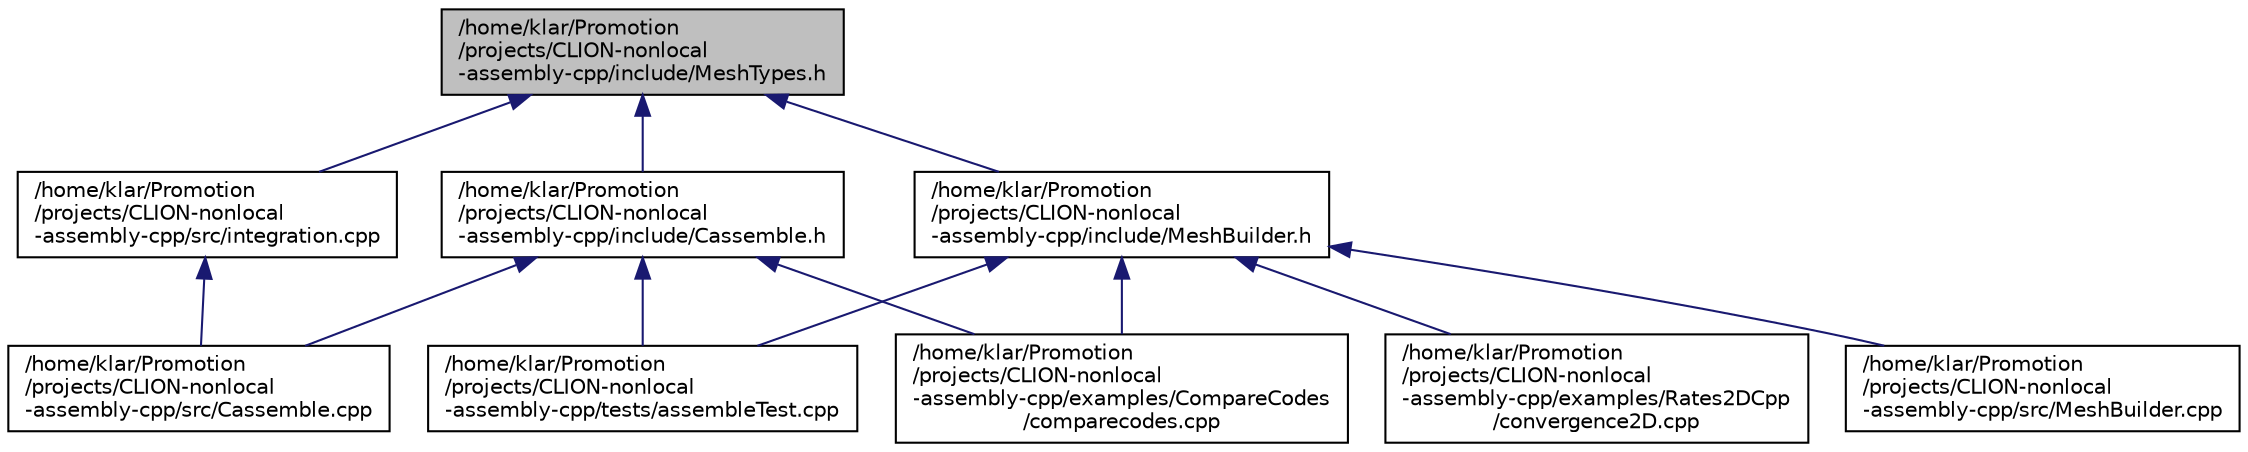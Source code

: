 digraph "/home/klar/Promotion/projects/CLION-nonlocal-assembly-cpp/include/MeshTypes.h"
{
  edge [fontname="Helvetica",fontsize="10",labelfontname="Helvetica",labelfontsize="10"];
  node [fontname="Helvetica",fontsize="10",shape=record];
  Node3 [label="/home/klar/Promotion\l/projects/CLION-nonlocal\l-assembly-cpp/include/MeshTypes.h",height=0.2,width=0.4,color="black", fillcolor="grey75", style="filled", fontcolor="black"];
  Node3 -> Node4 [dir="back",color="midnightblue",fontsize="10",style="solid",fontname="Helvetica"];
  Node4 [label="/home/klar/Promotion\l/projects/CLION-nonlocal\l-assembly-cpp/include/Cassemble.h",height=0.2,width=0.4,color="black", fillcolor="white", style="filled",URL="$_cassemble_8h.html"];
  Node4 -> Node5 [dir="back",color="midnightblue",fontsize="10",style="solid",fontname="Helvetica"];
  Node5 [label="/home/klar/Promotion\l/projects/CLION-nonlocal\l-assembly-cpp/examples/CompareCodes\l/comparecodes.cpp",height=0.2,width=0.4,color="black", fillcolor="white", style="filled",URL="$comparecodes_8cpp.html"];
  Node4 -> Node6 [dir="back",color="midnightblue",fontsize="10",style="solid",fontname="Helvetica"];
  Node6 [label="/home/klar/Promotion\l/projects/CLION-nonlocal\l-assembly-cpp/src/Cassemble.cpp",height=0.2,width=0.4,color="black", fillcolor="white", style="filled",URL="$_cassemble_8cpp.html"];
  Node4 -> Node7 [dir="back",color="midnightblue",fontsize="10",style="solid",fontname="Helvetica"];
  Node7 [label="/home/klar/Promotion\l/projects/CLION-nonlocal\l-assembly-cpp/tests/assembleTest.cpp",height=0.2,width=0.4,color="black", fillcolor="white", style="filled",URL="$assemble_test_8cpp.html"];
  Node3 -> Node8 [dir="back",color="midnightblue",fontsize="10",style="solid",fontname="Helvetica"];
  Node8 [label="/home/klar/Promotion\l/projects/CLION-nonlocal\l-assembly-cpp/include/MeshBuilder.h",height=0.2,width=0.4,color="black", fillcolor="white", style="filled",URL="$_mesh_builder_8h.html"];
  Node8 -> Node5 [dir="back",color="midnightblue",fontsize="10",style="solid",fontname="Helvetica"];
  Node8 -> Node9 [dir="back",color="midnightblue",fontsize="10",style="solid",fontname="Helvetica"];
  Node9 [label="/home/klar/Promotion\l/projects/CLION-nonlocal\l-assembly-cpp/examples/Rates2DCpp\l/convergence2D.cpp",height=0.2,width=0.4,color="black", fillcolor="white", style="filled",URL="$convergence2_d_8cpp.html"];
  Node8 -> Node10 [dir="back",color="midnightblue",fontsize="10",style="solid",fontname="Helvetica"];
  Node10 [label="/home/klar/Promotion\l/projects/CLION-nonlocal\l-assembly-cpp/src/MeshBuilder.cpp",height=0.2,width=0.4,color="black", fillcolor="white", style="filled",URL="$_mesh_builder_8cpp.html"];
  Node8 -> Node7 [dir="back",color="midnightblue",fontsize="10",style="solid",fontname="Helvetica"];
  Node3 -> Node11 [dir="back",color="midnightblue",fontsize="10",style="solid",fontname="Helvetica"];
  Node11 [label="/home/klar/Promotion\l/projects/CLION-nonlocal\l-assembly-cpp/src/integration.cpp",height=0.2,width=0.4,color="black", fillcolor="white", style="filled",URL="$integration_8cpp.html"];
  Node11 -> Node6 [dir="back",color="midnightblue",fontsize="10",style="solid",fontname="Helvetica"];
}
